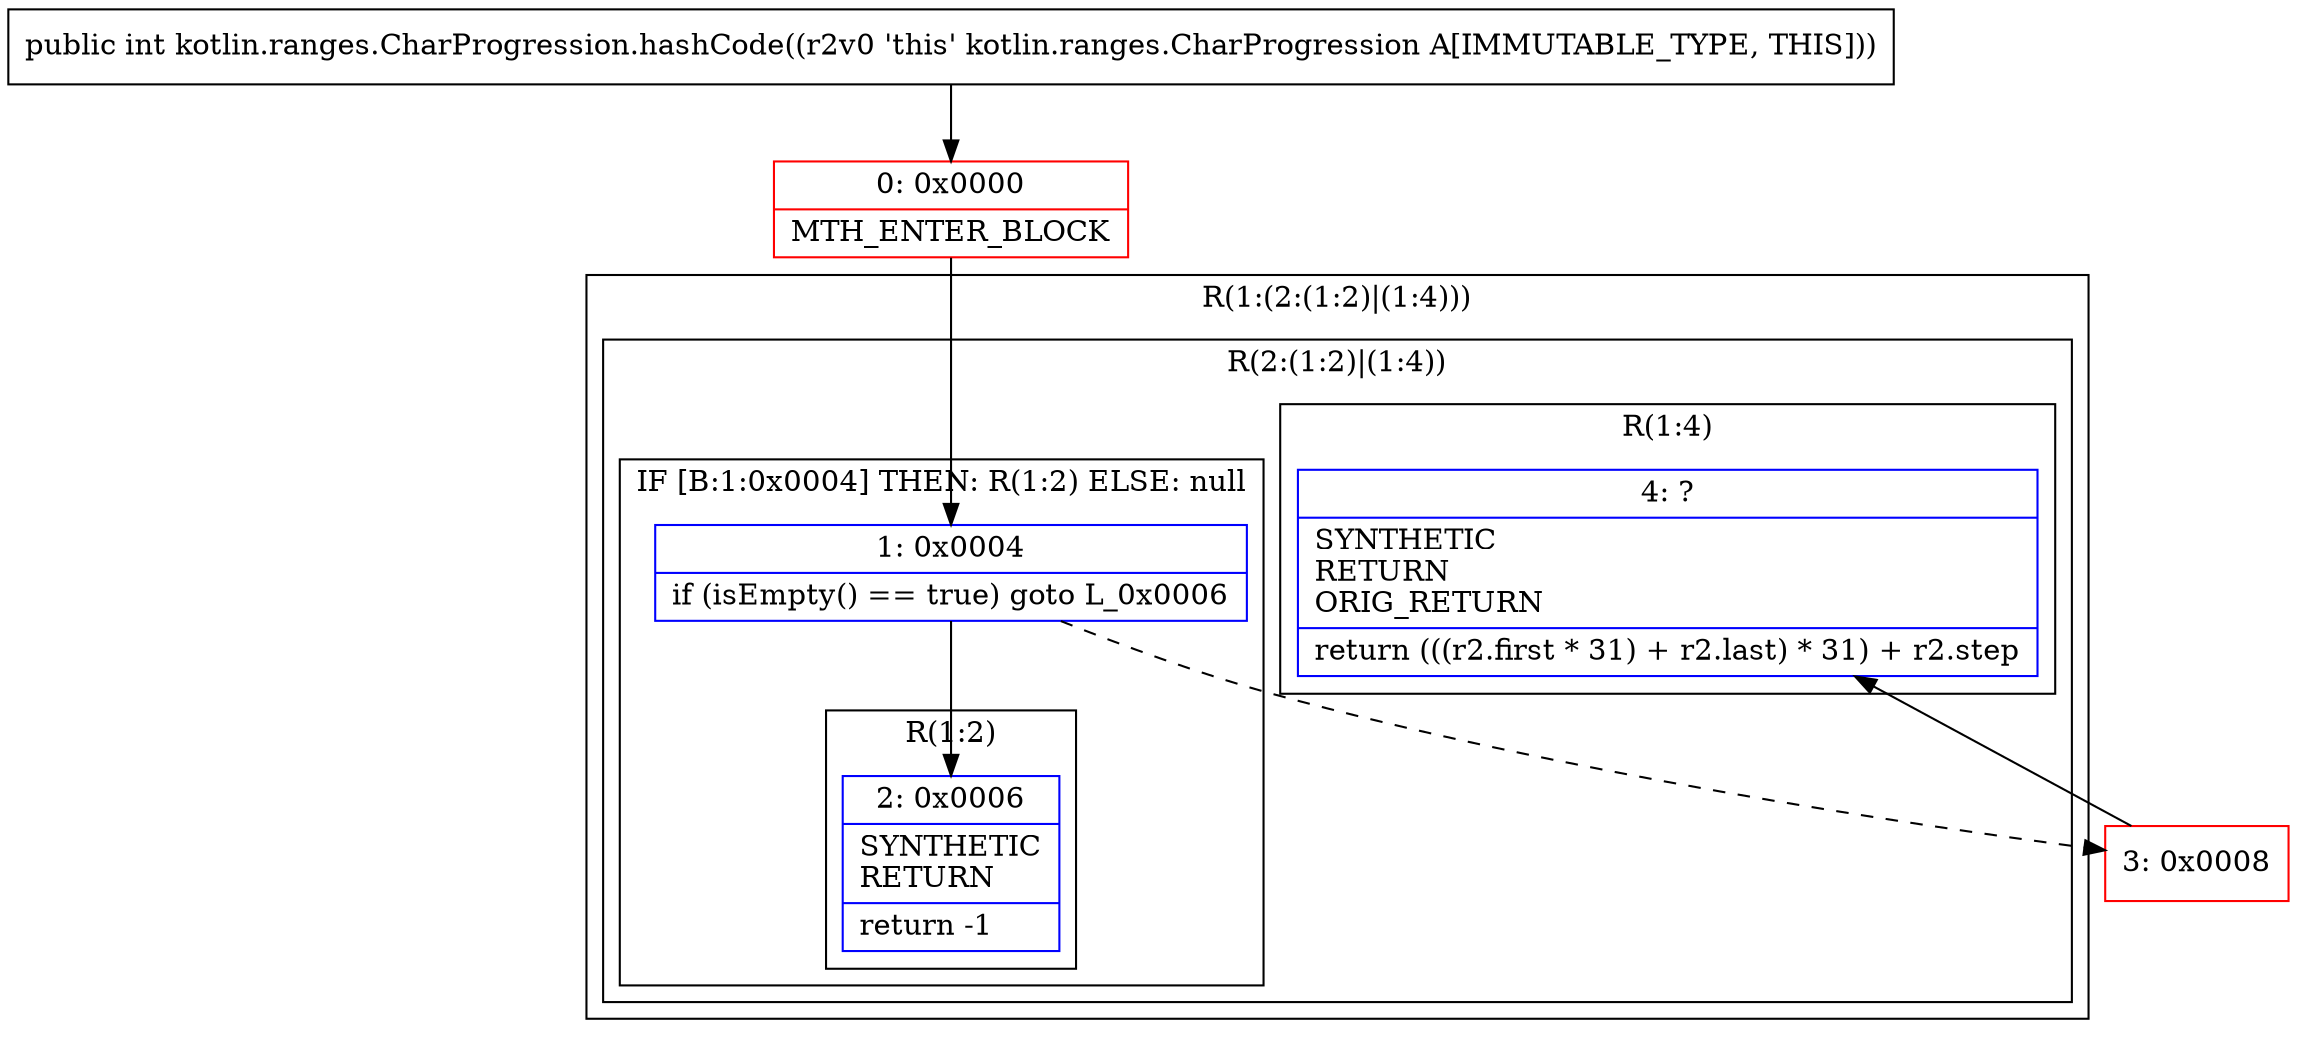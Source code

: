 digraph "CFG forkotlin.ranges.CharProgression.hashCode()I" {
subgraph cluster_Region_2129747384 {
label = "R(1:(2:(1:2)|(1:4)))";
node [shape=record,color=blue];
subgraph cluster_Region_682598215 {
label = "R(2:(1:2)|(1:4))";
node [shape=record,color=blue];
subgraph cluster_IfRegion_1795849517 {
label = "IF [B:1:0x0004] THEN: R(1:2) ELSE: null";
node [shape=record,color=blue];
Node_1 [shape=record,label="{1\:\ 0x0004|if (isEmpty() == true) goto L_0x0006\l}"];
subgraph cluster_Region_1492983899 {
label = "R(1:2)";
node [shape=record,color=blue];
Node_2 [shape=record,label="{2\:\ 0x0006|SYNTHETIC\lRETURN\l|return \-1\l}"];
}
}
subgraph cluster_Region_748005985 {
label = "R(1:4)";
node [shape=record,color=blue];
Node_4 [shape=record,label="{4\:\ ?|SYNTHETIC\lRETURN\lORIG_RETURN\l|return (((r2.first * 31) + r2.last) * 31) + r2.step\l}"];
}
}
}
Node_0 [shape=record,color=red,label="{0\:\ 0x0000|MTH_ENTER_BLOCK\l}"];
Node_3 [shape=record,color=red,label="{3\:\ 0x0008}"];
MethodNode[shape=record,label="{public int kotlin.ranges.CharProgression.hashCode((r2v0 'this' kotlin.ranges.CharProgression A[IMMUTABLE_TYPE, THIS])) }"];
MethodNode -> Node_0;
Node_1 -> Node_2;
Node_1 -> Node_3[style=dashed];
Node_0 -> Node_1;
Node_3 -> Node_4;
}

